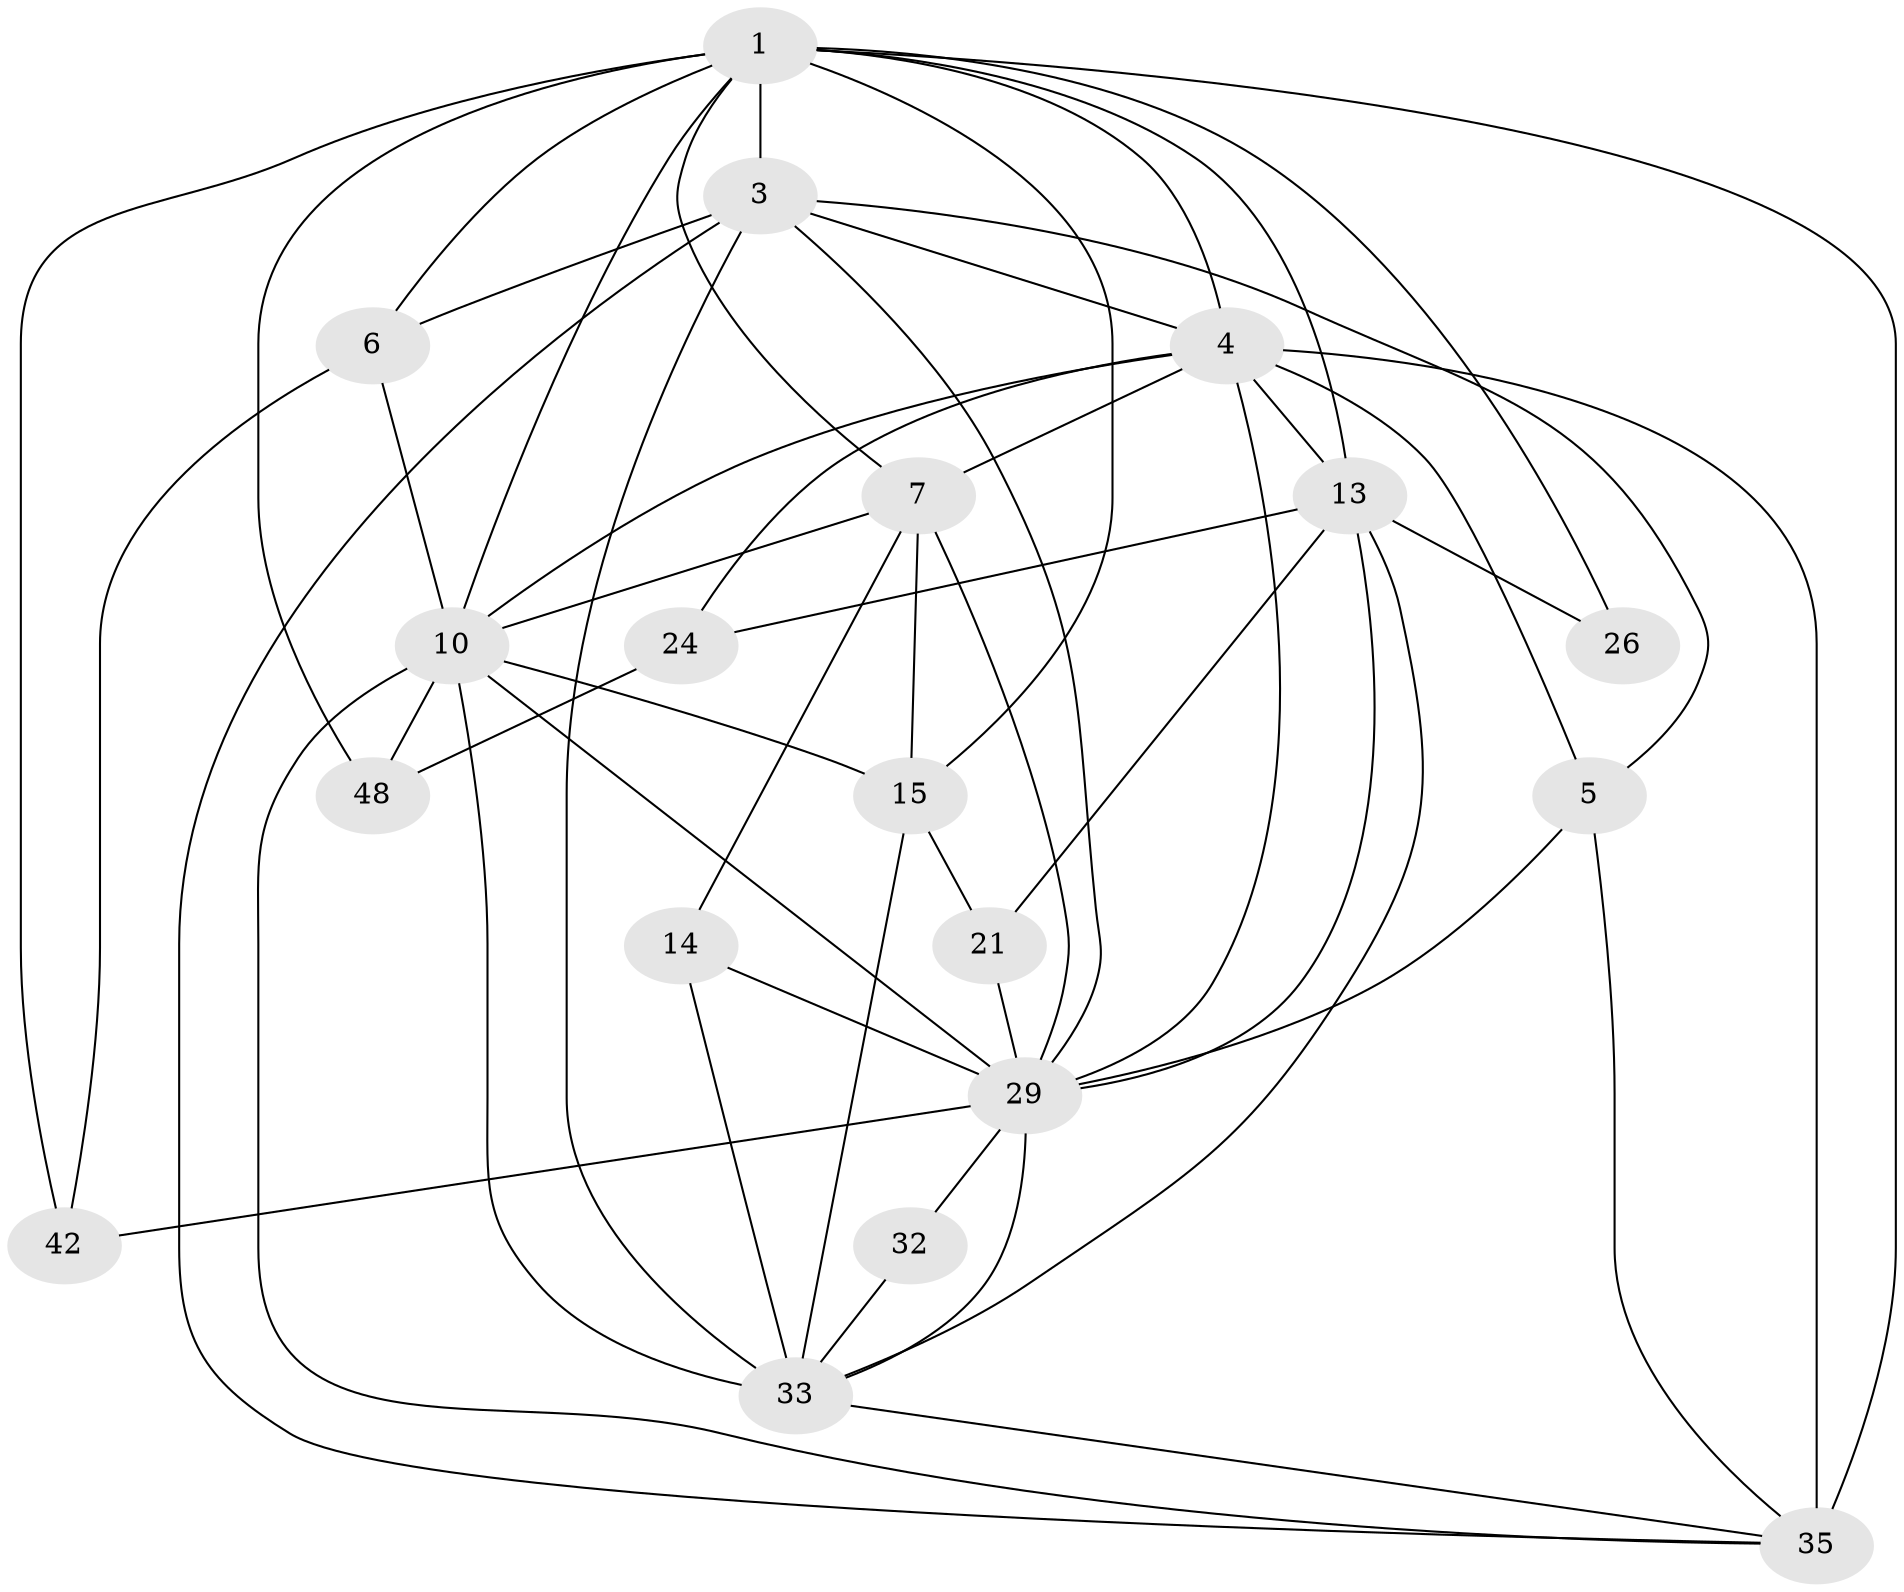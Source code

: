 // original degree distribution, {7: 0.04918032786885246, 5: 0.14754098360655737, 4: 0.29508196721311475, 3: 0.22950819672131148, 6: 0.09836065573770492, 2: 0.16393442622950818, 8: 0.01639344262295082}
// Generated by graph-tools (version 1.1) at 2025/18/03/04/25 18:18:52]
// undirected, 19 vertices, 53 edges
graph export_dot {
graph [start="1"]
  node [color=gray90,style=filled];
  1 [super="+18+11+2+20"];
  3 [super="+25"];
  4 [super="+19+9"];
  5 [super="+23"];
  6 [super="+16"];
  7 [super="+39+8"];
  10 [super="+17+45+34"];
  13 [super="+27"];
  14 [super="+22"];
  15 [super="+57"];
  21 [super="+36"];
  24;
  26;
  29 [super="+55+40+41"];
  32;
  33 [super="+49+53"];
  35 [super="+56"];
  42;
  48 [super="+54"];
  1 -- 35 [weight=3];
  1 -- 10 [weight=4];
  1 -- 13 [weight=2];
  1 -- 26;
  1 -- 4 [weight=5];
  1 -- 3 [weight=2];
  1 -- 7 [weight=3];
  1 -- 6;
  1 -- 42;
  1 -- 48 [weight=3];
  1 -- 15;
  3 -- 33 [weight=2];
  3 -- 4;
  3 -- 35;
  3 -- 6;
  3 -- 29;
  3 -- 5;
  4 -- 35 [weight=2];
  4 -- 5;
  4 -- 7;
  4 -- 10;
  4 -- 13;
  4 -- 24;
  4 -- 29;
  5 -- 35;
  5 -- 29;
  6 -- 10;
  6 -- 42;
  7 -- 14;
  7 -- 29 [weight=3];
  7 -- 10 [weight=2];
  7 -- 15;
  10 -- 33;
  10 -- 35;
  10 -- 48;
  10 -- 29;
  10 -- 15;
  13 -- 33;
  13 -- 29;
  13 -- 21;
  13 -- 24;
  13 -- 26;
  14 -- 29 [weight=2];
  14 -- 33 [weight=2];
  15 -- 33;
  15 -- 21;
  21 -- 29;
  24 -- 48;
  29 -- 32;
  29 -- 33 [weight=2];
  29 -- 42;
  32 -- 33;
  33 -- 35;
}
